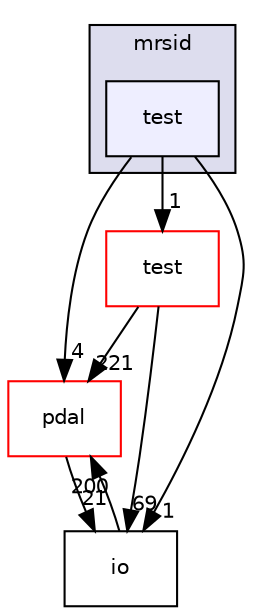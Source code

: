 digraph "pdal/plugins/mrsid/test" {
  compound=true
  node [ fontsize="10", fontname="Helvetica"];
  edge [ labelfontsize="10", labelfontname="Helvetica"];
  subgraph clusterdir_a1696a9f9e1d806037813c6131a194af {
    graph [ bgcolor="#ddddee", pencolor="black", label="mrsid" fontname="Helvetica", fontsize="10", URL="dir_a1696a9f9e1d806037813c6131a194af.html"]
  dir_99ded11068ecafc8aac7b55d760b162b [shape=box, label="test", style="filled", fillcolor="#eeeeff", pencolor="black", URL="dir_99ded11068ecafc8aac7b55d760b162b.html"];
  }
  dir_37e2adedb6e706efcbfadb5213756005 [shape=box label="pdal" fillcolor="white" style="filled" color="red" URL="dir_37e2adedb6e706efcbfadb5213756005.html"];
  dir_88aa5027650279860e272a4a9998da6e [shape=box label="test" fillcolor="white" style="filled" color="red" URL="dir_88aa5027650279860e272a4a9998da6e.html"];
  dir_1d5bbadd870fe047ff237b24e55617ae [shape=box label="io" URL="dir_1d5bbadd870fe047ff237b24e55617ae.html"];
  dir_37e2adedb6e706efcbfadb5213756005->dir_1d5bbadd870fe047ff237b24e55617ae [headlabel="21", labeldistance=1.5 headhref="dir_000050_000044.html"];
  dir_88aa5027650279860e272a4a9998da6e->dir_37e2adedb6e706efcbfadb5213756005 [headlabel="221", labeldistance=1.5 headhref="dir_000012_000050.html"];
  dir_88aa5027650279860e272a4a9998da6e->dir_1d5bbadd870fe047ff237b24e55617ae [headlabel="69", labeldistance=1.5 headhref="dir_000012_000044.html"];
  dir_99ded11068ecafc8aac7b55d760b162b->dir_37e2adedb6e706efcbfadb5213756005 [headlabel="4", labeldistance=1.5 headhref="dir_000081_000050.html"];
  dir_99ded11068ecafc8aac7b55d760b162b->dir_88aa5027650279860e272a4a9998da6e [headlabel="1", labeldistance=1.5 headhref="dir_000081_000012.html"];
  dir_99ded11068ecafc8aac7b55d760b162b->dir_1d5bbadd870fe047ff237b24e55617ae [headlabel="1", labeldistance=1.5 headhref="dir_000081_000044.html"];
  dir_1d5bbadd870fe047ff237b24e55617ae->dir_37e2adedb6e706efcbfadb5213756005 [headlabel="200", labeldistance=1.5 headhref="dir_000044_000050.html"];
}
